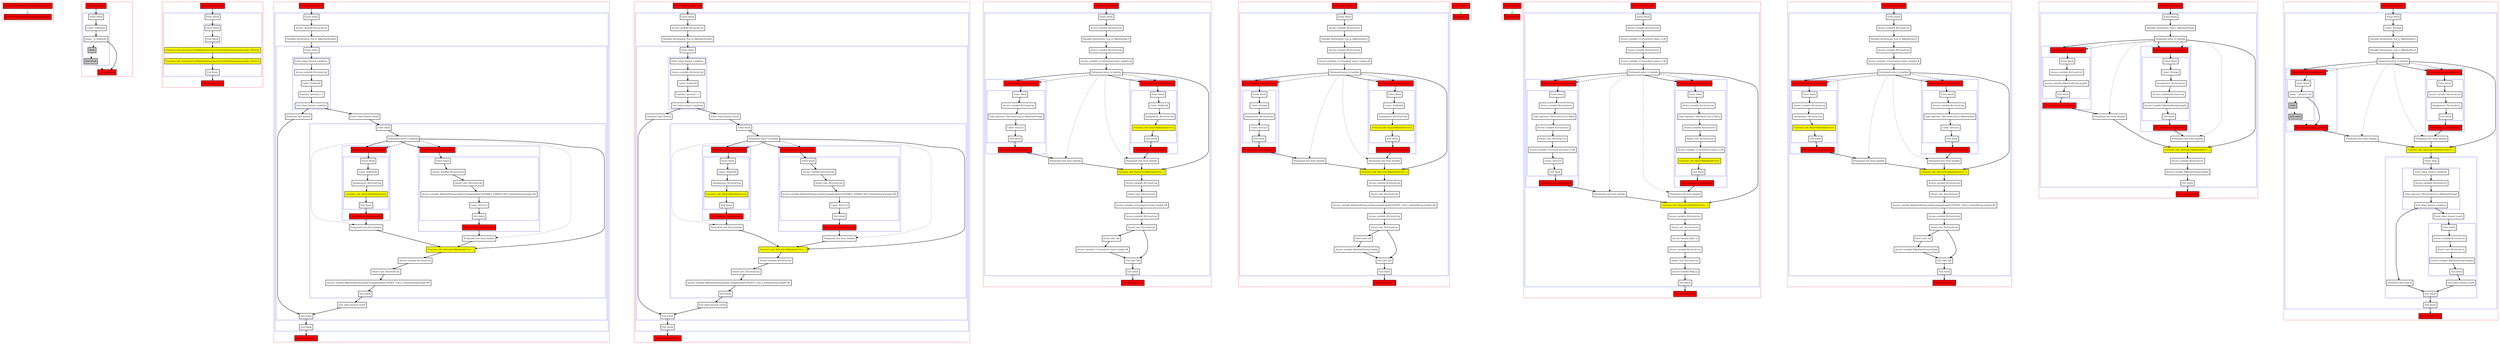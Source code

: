 digraph flowFromTwoInplaceLambdas_kt {
    graph [nodesep=3]
    node [shape=box penwidth=2]
    edge [penwidth=2]

    subgraph cluster_0 {
        color=red
        0 [label="Enter file flowFromTwoInplaceLambdas.kt" style="filled" fillcolor=red];
        1 [label="Exit file flowFromTwoInplaceLambdas.kt" style="filled" fillcolor=red];
    }
    0 -> {1} [color=green];

    subgraph cluster_1 {
        color=red
        2 [label="Enter function n" style="filled" fillcolor=red];
        subgraph cluster_2 {
            color=blue
            3 [label="Enter block"];
            4 [label="Const: Null(null)"];
            5 [label="Jump: ^n Null(null)"];
            6 [label="Stub" style="filled" fillcolor=gray];
            7 [label="Exit block" style="filled" fillcolor=gray];
        }
        8 [label="Exit function n" style="filled" fillcolor=red];
    }
    2 -> {3};
    3 -> {4};
    4 -> {5};
    5 -> {8};
    5 -> {6} [style=dotted];
    6 -> {7} [style=dotted];
    7 -> {8} [style=dotted];

    subgraph cluster_3 {
        color=red
        9 [label="Enter function run2" style="filled" fillcolor=red];
        subgraph cluster_4 {
            color=blue
            10 [label="Enter block"];
            subgraph cluster_5 {
                color=blue
                11 [label="Enter block"];
                12 [label="Exit block"];
            }
            13 [label="Function call: R|<local>/x|.R|SubstitutionOverride<kotlin/Function0.invoke: R|T|>|()" style="filled" fillcolor=yellow];
            14 [label="Function call: R|<local>/y|.R|SubstitutionOverride<kotlin/Function0.invoke: R|T|>|()" style="filled" fillcolor=yellow];
            15 [label="Exit block"];
        }
        16 [label="Exit function run2" style="filled" fillcolor=red];
    }
    9 -> {10};
    10 -> {11};
    11 -> {12};
    12 -> {13};
    13 -> {14};
    14 -> {15};
    15 -> {16};

    subgraph cluster_6 {
        color=red
        17 [label="Enter function test1" style="filled" fillcolor=red];
        subgraph cluster_7 {
            color=blue
            18 [label="Enter block"];
            19 [label="Access variable R|<local>/x|"];
            20 [label="Variable declaration: lvar p: R|kotlin/String?|"];
            subgraph cluster_8 {
                color=blue
                21 [label="Enter when"];
                subgraph cluster_9 {
                    color=blue
                    22 [label="Enter when branch condition "];
                    23 [label="Access variable R|<local>/p|"];
                    24 [label="Const: Null(null)"];
                    25 [label="Equality operator !="];
                    26 [label="Exit when branch condition"];
                }
                27 [label="Synthetic else branch"];
                28 [label="Enter when branch result"];
                subgraph cluster_10 {
                    color=blue
                    29 [label="Enter block"];
                    30 [label="Postponed enter to lambda"];
                    subgraph cluster_11 {
                        color=blue
                        31 [label="Enter function <anonymous>" style="filled" fillcolor=red];
                        subgraph cluster_12 {
                            color=blue
                            32 [label="Enter block"];
                            33 [label="Access variable R|<local>/p|"];
                            34 [label="Smart cast: R|<local>/p|"];
                            35 [label="Access variable R|kotlin/String.length<Inapplicable(UNSTABLE_SMARTCAST): kotlin/String.length>#|"];
                            36 [label="Const: Int(123)"];
                            37 [label="Exit block"];
                        }
                        38 [label="Exit function <anonymous>" style="filled" fillcolor=red];
                    }
                    subgraph cluster_13 {
                        color=blue
                        39 [label="Enter function <anonymous>" style="filled" fillcolor=red];
                        subgraph cluster_14 {
                            color=blue
                            40 [label="Enter block"];
                            41 [label="Const: Null(null)"];
                            42 [label="Assignment: R|<local>/p|"];
                            43 [label="Function call: R|/n|<R|kotlin/Int?|>()" style="filled" fillcolor=yellow];
                            44 [label="Exit block"];
                        }
                        45 [label="Exit function <anonymous>" style="filled" fillcolor=red];
                    }
                    46 [label="Postponed exit from lambda"];
                    47 [label="Postponed exit from lambda"];
                    48 [label="Function call: R|/run2|<R|kotlin/Int?|>(...)" style="filled" fillcolor=yellow];
                    49 [label="Access variable R|<local>/p|"];
                    50 [label="Smart cast: R|<local>/p|"];
                    51 [label="Access variable R|kotlin/String.length<Inapplicable(UNSAFE_CALL): kotlin/String.length>#|"];
                    52 [label="Exit block"];
                }
                53 [label="Exit when branch result"];
                54 [label="Exit when"];
            }
            55 [label="Exit block"];
        }
        56 [label="Exit function test1" style="filled" fillcolor=red];
    }
    17 -> {18};
    18 -> {19};
    19 -> {20};
    20 -> {21};
    21 -> {22};
    22 -> {23};
    23 -> {24};
    24 -> {25};
    25 -> {26};
    26 -> {27 28};
    27 -> {54};
    28 -> {29};
    29 -> {30};
    30 -> {31 39 48};
    30 -> {46 47} [style=dotted];
    30 -> {31 39} [style=dashed];
    31 -> {32};
    32 -> {33};
    33 -> {34};
    34 -> {35};
    35 -> {36};
    36 -> {37};
    37 -> {38};
    38 -> {46};
    39 -> {40};
    40 -> {41};
    41 -> {42};
    42 -> {43};
    43 -> {44};
    44 -> {45};
    45 -> {47};
    46 -> {48};
    47 -> {48};
    48 -> {49};
    49 -> {50};
    50 -> {51};
    51 -> {52};
    52 -> {53};
    53 -> {54};
    54 -> {55};
    55 -> {56};

    subgraph cluster_15 {
        color=red
        57 [label="Enter function test1_tail" style="filled" fillcolor=red];
        subgraph cluster_16 {
            color=blue
            58 [label="Enter block"];
            59 [label="Access variable R|<local>/x|"];
            60 [label="Variable declaration: lvar p: R|kotlin/String?|"];
            subgraph cluster_17 {
                color=blue
                61 [label="Enter when"];
                subgraph cluster_18 {
                    color=blue
                    62 [label="Enter when branch condition "];
                    63 [label="Access variable R|<local>/p|"];
                    64 [label="Const: Null(null)"];
                    65 [label="Equality operator !="];
                    66 [label="Exit when branch condition"];
                }
                67 [label="Synthetic else branch"];
                68 [label="Enter when branch result"];
                subgraph cluster_19 {
                    color=blue
                    69 [label="Enter block"];
                    70 [label="Postponed enter to lambda"];
                    subgraph cluster_20 {
                        color=blue
                        71 [label="Enter function <anonymous>" style="filled" fillcolor=red];
                        subgraph cluster_21 {
                            color=blue
                            72 [label="Enter block"];
                            73 [label="Access variable R|<local>/p|"];
                            74 [label="Smart cast: R|<local>/p|"];
                            75 [label="Access variable R|kotlin/String.length<Inapplicable(UNSTABLE_SMARTCAST): kotlin/String.length>#|"];
                            76 [label="Const: Int(123)"];
                            77 [label="Exit block"];
                        }
                        78 [label="Exit function <anonymous>" style="filled" fillcolor=red];
                    }
                    subgraph cluster_22 {
                        color=blue
                        79 [label="Enter function <anonymous>" style="filled" fillcolor=red];
                        subgraph cluster_23 {
                            color=blue
                            80 [label="Enter block"];
                            81 [label="Const: Null(null)"];
                            82 [label="Assignment: R|<local>/p|"];
                            83 [label="Function call: R|/n|<R|kotlin/Int?|>()" style="filled" fillcolor=yellow];
                            84 [label="Exit block"];
                        }
                        85 [label="Exit function <anonymous>" style="filled" fillcolor=red];
                    }
                    86 [label="Postponed exit from lambda"];
                    87 [label="Postponed exit from lambda"];
                    88 [label="Function call: R|/run2|<R|kotlin/Int?|>(...)" style="filled" fillcolor=yellow];
                    89 [label="Access variable R|<local>/p|"];
                    90 [label="Smart cast: R|<local>/p|"];
                    91 [label="Access variable R|kotlin/String.length<Inapplicable(UNSAFE_CALL): kotlin/String.length>#|"];
                    92 [label="Exit block"];
                }
                93 [label="Exit when branch result"];
                94 [label="Exit when"];
            }
            95 [label="Exit block"];
        }
        96 [label="Exit function test1_tail" style="filled" fillcolor=red];
    }
    57 -> {58};
    58 -> {59};
    59 -> {60};
    60 -> {61};
    61 -> {62};
    62 -> {63};
    63 -> {64};
    64 -> {65};
    65 -> {66};
    66 -> {67 68};
    67 -> {94};
    68 -> {69};
    69 -> {70};
    70 -> {71 79 88};
    70 -> {86 87} [style=dotted];
    70 -> {71 79} [style=dashed];
    71 -> {72};
    72 -> {73};
    73 -> {74};
    74 -> {75};
    75 -> {76};
    76 -> {77};
    77 -> {78};
    78 -> {86};
    79 -> {80};
    80 -> {81};
    81 -> {82};
    82 -> {83};
    83 -> {84};
    84 -> {85};
    85 -> {87};
    86 -> {88};
    87 -> {88};
    88 -> {89};
    89 -> {90};
    90 -> {91};
    91 -> {92};
    92 -> {93};
    93 -> {94};
    94 -> {95};
    95 -> {96};

    subgraph cluster_24 {
        color=red
        97 [label="Enter function test2" style="filled" fillcolor=red];
        subgraph cluster_25 {
            color=blue
            98 [label="Enter block"];
            99 [label="Access variable R|<local>/x|"];
            100 [label="Variable declaration: lvar p: R|kotlin/Any?|"];
            101 [label="Access variable R|<local>/p|"];
            102 [label="Access variable <Unresolved name: length>#"];
            103 [label="Postponed enter to lambda"];
            subgraph cluster_26 {
                color=blue
                104 [label="Enter function <anonymous>" style="filled" fillcolor=red];
                subgraph cluster_27 {
                    color=blue
                    105 [label="Enter block"];
                    106 [label="Access variable R|<local>/p|"];
                    107 [label="Type operator: (R|<local>/p| as R|kotlin/String|)"];
                    108 [label="Const: Int(123)"];
                    109 [label="Exit block"];
                }
                110 [label="Exit function <anonymous>" style="filled" fillcolor=red];
            }
            subgraph cluster_28 {
                color=blue
                111 [label="Enter function <anonymous>" style="filled" fillcolor=red];
                subgraph cluster_29 {
                    color=blue
                    112 [label="Enter block"];
                    113 [label="Const: Null(null)"];
                    114 [label="Assignment: R|<local>/p|"];
                    115 [label="Function call: R|/n|<R|kotlin/Int?|>()" style="filled" fillcolor=yellow];
                    116 [label="Exit block"];
                }
                117 [label="Exit function <anonymous>" style="filled" fillcolor=red];
            }
            118 [label="Postponed exit from lambda"];
            119 [label="Postponed exit from lambda"];
            120 [label="Function call: R|/run2|<R|kotlin/Int?|>(...)" style="filled" fillcolor=yellow];
            121 [label="Access variable R|<local>/p|"];
            122 [label="Smart cast: R|<local>/p|"];
            123 [label="Access variable <Unresolved name: length>#"];
            124 [label="Access variable R|<local>/p|"];
            125 [label="Smart cast: R|<local>/p|"];
            126 [label="Enter safe call"];
            127 [label="Access variable <Unresolved name: length>#"];
            128 [label="Exit safe call"];
            129 [label="Exit block"];
        }
        130 [label="Exit function test2" style="filled" fillcolor=red];
    }
    97 -> {98};
    98 -> {99};
    99 -> {100};
    100 -> {101};
    101 -> {102};
    102 -> {103};
    103 -> {104 111 120};
    103 -> {118 119} [style=dotted];
    103 -> {104 111} [style=dashed];
    104 -> {105};
    105 -> {106};
    106 -> {107};
    107 -> {108};
    108 -> {109};
    109 -> {110};
    110 -> {118};
    111 -> {112};
    112 -> {113};
    113 -> {114};
    114 -> {115};
    115 -> {116};
    116 -> {117};
    117 -> {119};
    118 -> {120};
    119 -> {120};
    120 -> {121};
    121 -> {122};
    122 -> {123};
    123 -> {124};
    124 -> {125};
    125 -> {126 128};
    126 -> {127};
    127 -> {128};
    128 -> {129};
    129 -> {130};

    subgraph cluster_30 {
        color=red
        131 [label="Enter function test3" style="filled" fillcolor=red];
        subgraph cluster_31 {
            color=blue
            132 [label="Enter block"];
            133 [label="Access variable R|<local>/x|"];
            134 [label="Variable declaration: lvar p: R|kotlin/Any?|"];
            135 [label="Access variable R|<local>/p|"];
            136 [label="Access variable <Unresolved name: length>#"];
            137 [label="Postponed enter to lambda"];
            subgraph cluster_32 {
                color=blue
                138 [label="Enter function <anonymous>" style="filled" fillcolor=red];
                subgraph cluster_33 {
                    color=blue
                    139 [label="Enter block"];
                    140 [label="Const: String()"];
                    141 [label="Assignment: R|<local>/p|"];
                    142 [label="Const: Int(123)"];
                    143 [label="Exit block"];
                }
                144 [label="Exit function <anonymous>" style="filled" fillcolor=red];
            }
            subgraph cluster_34 {
                color=blue
                145 [label="Enter function <anonymous>" style="filled" fillcolor=red];
                subgraph cluster_35 {
                    color=blue
                    146 [label="Enter block"];
                    147 [label="Const: Null(null)"];
                    148 [label="Assignment: R|<local>/p|"];
                    149 [label="Function call: R|/n|<R|kotlin/Int?|>()" style="filled" fillcolor=yellow];
                    150 [label="Exit block"];
                }
                151 [label="Exit function <anonymous>" style="filled" fillcolor=red];
            }
            152 [label="Postponed exit from lambda"];
            153 [label="Postponed exit from lambda"];
            154 [label="Function call: R|/run2|<R|kotlin/Int?|>(...)" style="filled" fillcolor=yellow];
            155 [label="Access variable R|<local>/p|"];
            156 [label="Smart cast: R|<local>/p|"];
            157 [label="Access variable R|kotlin/String.length<Inapplicable(UNSAFE_CALL): kotlin/String.length>#|"];
            158 [label="Access variable R|<local>/p|"];
            159 [label="Smart cast: R|<local>/p|"];
            160 [label="Enter safe call"];
            161 [label="Access variable R|kotlin/String.length|"];
            162 [label="Exit safe call"];
            163 [label="Exit block"];
        }
        164 [label="Exit function test3" style="filled" fillcolor=red];
    }
    131 -> {132};
    132 -> {133};
    133 -> {134};
    134 -> {135};
    135 -> {136};
    136 -> {137};
    137 -> {138 145 154};
    137 -> {152 153} [style=dotted];
    137 -> {138 145} [style=dashed];
    138 -> {139};
    139 -> {140};
    140 -> {141};
    141 -> {142};
    142 -> {143};
    143 -> {144};
    144 -> {152};
    145 -> {146};
    146 -> {147};
    147 -> {148};
    148 -> {149};
    149 -> {150};
    150 -> {151};
    151 -> {153};
    152 -> {154};
    153 -> {154};
    154 -> {155};
    155 -> {156};
    156 -> {157};
    157 -> {158};
    158 -> {159};
    159 -> {160 162};
    160 -> {161};
    161 -> {162};
    162 -> {163};
    163 -> {164};

    subgraph cluster_36 {
        color=red
        165 [label="Enter class I1" style="filled" fillcolor=red];
        166 [label="Exit class I1" style="filled" fillcolor=red];
    }
    165 -> {166} [color=green];

    subgraph cluster_37 {
        color=red
        167 [label="Enter class I2" style="filled" fillcolor=red];
        168 [label="Exit class I2" style="filled" fillcolor=red];
    }
    167 -> {168} [color=green];

    subgraph cluster_38 {
        color=red
        169 [label="Enter function test4" style="filled" fillcolor=red];
        subgraph cluster_39 {
            color=blue
            170 [label="Enter block"];
            171 [label="Access variable R|<local>/x|"];
            172 [label="Access variable <Unresolved name: x>#"];
            173 [label="Access variable R|<local>/x|"];
            174 [label="Access variable <Unresolved name: y>#"];
            175 [label="Postponed enter to lambda"];
            subgraph cluster_40 {
                color=blue
                176 [label="Enter function <anonymous>" style="filled" fillcolor=red];
                subgraph cluster_41 {
                    color=blue
                    177 [label="Enter block"];
                    178 [label="Access variable R|<local>/x|"];
                    179 [label="Type operator: (R|<local>/x| as R|I2|)"];
                    180 [label="Access variable R|<local>/x|"];
                    181 [label="Smart cast: R|<local>/x|"];
                    182 [label="Access variable <Unresolved name: x>#"];
                    183 [label="Const: Int(123)"];
                    184 [label="Exit block"];
                }
                185 [label="Exit function <anonymous>" style="filled" fillcolor=red];
            }
            subgraph cluster_42 {
                color=blue
                186 [label="Enter function <anonymous>" style="filled" fillcolor=red];
                subgraph cluster_43 {
                    color=blue
                    187 [label="Enter block"];
                    188 [label="Access variable R|<local>/x|"];
                    189 [label="Type operator: (R|<local>/x| as R|I1|)"];
                    190 [label="Access variable R|<local>/x|"];
                    191 [label="Smart cast: R|<local>/x|"];
                    192 [label="Access variable <Unresolved name: y>#"];
                    193 [label="Function call: R|/n|<R|kotlin/Int?|>()" style="filled" fillcolor=yellow];
                    194 [label="Exit block"];
                }
                195 [label="Exit function <anonymous>" style="filled" fillcolor=red];
            }
            196 [label="Postponed exit from lambda"];
            197 [label="Postponed exit from lambda"];
            198 [label="Function call: R|/run2|<R|kotlin/Int?|>(...)" style="filled" fillcolor=yellow];
            199 [label="Access variable R|<local>/x|"];
            200 [label="Smart cast: R|<local>/x|"];
            201 [label="Access variable R|/I1.x|"];
            202 [label="Access variable R|<local>/x|"];
            203 [label="Smart cast: R|<local>/x|"];
            204 [label="Access variable R|/I2.y|"];
            205 [label="Exit block"];
        }
        206 [label="Exit function test4" style="filled" fillcolor=red];
    }
    169 -> {170};
    170 -> {171};
    171 -> {172};
    172 -> {173};
    173 -> {174};
    174 -> {175};
    175 -> {176 186 198};
    175 -> {196 197} [style=dotted];
    175 -> {176 186} [style=dashed];
    176 -> {177};
    177 -> {178};
    178 -> {179};
    179 -> {180};
    180 -> {181};
    181 -> {182};
    182 -> {183};
    183 -> {184};
    184 -> {185};
    185 -> {196};
    186 -> {187};
    187 -> {188};
    188 -> {189};
    189 -> {190};
    190 -> {191};
    191 -> {192};
    192 -> {193};
    193 -> {194};
    194 -> {195};
    195 -> {197};
    196 -> {198};
    197 -> {198};
    198 -> {199};
    199 -> {200};
    200 -> {201};
    201 -> {202};
    202 -> {203};
    203 -> {204};
    204 -> {205};
    205 -> {206};

    subgraph cluster_44 {
        color=red
        207 [label="Enter function test5" style="filled" fillcolor=red];
        subgraph cluster_45 {
            color=blue
            208 [label="Enter block"];
            209 [label="Access variable R|<local>/x|"];
            210 [label="Variable declaration: lvar p: R|kotlin/Any?|"];
            211 [label="Access variable R|<local>/p|"];
            212 [label="Access variable <Unresolved name: length>#"];
            213 [label="Postponed enter to lambda"];
            subgraph cluster_46 {
                color=blue
                214 [label="Enter function <anonymous>" style="filled" fillcolor=red];
                subgraph cluster_47 {
                    color=blue
                    215 [label="Enter block"];
                    216 [label="Access variable R|<local>/q|"];
                    217 [label="Assignment: R|<local>/p|"];
                    218 [label="Function call: R|/n|<R|kotlin/Int?|>()" style="filled" fillcolor=yellow];
                    219 [label="Exit block"];
                }
                220 [label="Exit function <anonymous>" style="filled" fillcolor=red];
            }
            subgraph cluster_48 {
                color=blue
                221 [label="Enter function <anonymous>" style="filled" fillcolor=red];
                subgraph cluster_49 {
                    color=blue
                    222 [label="Enter block"];
                    223 [label="Access variable R|<local>/p|"];
                    224 [label="Type operator: (R|<local>/p| as R|kotlin/Int|)"];
                    225 [label="Const: Int(123)"];
                    226 [label="Exit block"];
                }
                227 [label="Exit function <anonymous>" style="filled" fillcolor=red];
            }
            228 [label="Postponed exit from lambda"];
            229 [label="Postponed exit from lambda"];
            230 [label="Function call: R|/run2|<R|kotlin/Int?|>(...)" style="filled" fillcolor=yellow];
            231 [label="Access variable R|<local>/p|"];
            232 [label="Smart cast: R|<local>/p|"];
            233 [label="Access variable R|kotlin/String.length<Inapplicable(UNSAFE_CALL): kotlin/String.length>#|"];
            234 [label="Access variable R|<local>/p|"];
            235 [label="Smart cast: R|<local>/p|"];
            236 [label="Enter safe call"];
            237 [label="Access variable R|kotlin/String.length|"];
            238 [label="Exit safe call"];
            239 [label="Exit block"];
        }
        240 [label="Exit function test5" style="filled" fillcolor=red];
    }
    207 -> {208};
    208 -> {209};
    209 -> {210};
    210 -> {211};
    211 -> {212};
    212 -> {213};
    213 -> {214 221 230};
    213 -> {228 229} [style=dotted];
    213 -> {214 221} [style=dashed];
    214 -> {215};
    215 -> {216};
    216 -> {217};
    217 -> {218};
    218 -> {219};
    219 -> {220};
    220 -> {228};
    221 -> {222};
    222 -> {223};
    223 -> {224};
    224 -> {225};
    225 -> {226};
    226 -> {227};
    227 -> {229};
    228 -> {230};
    229 -> {230};
    230 -> {231};
    231 -> {232};
    232 -> {233};
    233 -> {234};
    234 -> {235};
    235 -> {236 238};
    236 -> {237};
    237 -> {238};
    238 -> {239};
    239 -> {240};

    subgraph cluster_50 {
        color=red
        241 [label="Enter function test6" style="filled" fillcolor=red];
        subgraph cluster_51 {
            color=blue
            242 [label="Enter block"];
            243 [label="Variable declaration: lval x: R|kotlin/String|"];
            244 [label="Postponed enter to lambda"];
            subgraph cluster_52 {
                color=blue
                245 [label="Enter function <anonymous>" style="filled" fillcolor=red];
                subgraph cluster_53 {
                    color=blue
                    246 [label="Enter block"];
                    247 [label="Access variable R|<local>/x|"];
                    248 [label="Access variable R|kotlin/String.length|"];
                    249 [label="Exit block"];
                }
                250 [label="Exit function <anonymous>" style="filled" fillcolor=red];
            }
            subgraph cluster_54 {
                color=blue
                251 [label="Enter function <anonymous>" style="filled" fillcolor=red];
                subgraph cluster_55 {
                    color=blue
                    252 [label="Enter block"];
                    253 [label="Const: String()"];
                    254 [label="Assignment: R|<local>/x|"];
                    255 [label="Access variable R|<local>/x|"];
                    256 [label="Access variable R|kotlin/String.length|"];
                    257 [label="Exit block"];
                }
                258 [label="Exit function <anonymous>" style="filled" fillcolor=red];
            }
            259 [label="Postponed exit from lambda"];
            260 [label="Postponed exit from lambda"];
            261 [label="Function call: R|/run2|<R|kotlin/Int|>(...)" style="filled" fillcolor=yellow];
            262 [label="Access variable R|<local>/x|"];
            263 [label="Access variable R|kotlin/String.length|"];
            264 [label="Exit block"];
        }
        265 [label="Exit function test6" style="filled" fillcolor=red];
    }
    241 -> {242};
    242 -> {243};
    243 -> {244};
    244 -> {245 251 261};
    244 -> {259 260} [style=dotted];
    244 -> {245 251} [style=dashed];
    245 -> {246};
    246 -> {247};
    247 -> {248};
    248 -> {249};
    249 -> {250};
    250 -> {259};
    251 -> {252};
    252 -> {253};
    253 -> {254};
    254 -> {255};
    255 -> {256};
    256 -> {257};
    257 -> {258};
    258 -> {260};
    259 -> {261};
    260 -> {261};
    261 -> {262};
    262 -> {263};
    263 -> {264};
    264 -> {265};

    subgraph cluster_56 {
        color=red
        266 [label="Enter function test7" style="filled" fillcolor=red];
        subgraph cluster_57 {
            color=blue
            267 [label="Enter block"];
            268 [label="Const: String()"];
            269 [label="Variable declaration: lval x: R|kotlin/Any?|"];
            270 [label="Variable declaration: lval y: R|kotlin/Any?|"];
            271 [label="Postponed enter to lambda"];
            subgraph cluster_58 {
                color=blue
                272 [label="Enter function <anonymous>" style="filled" fillcolor=red];
                subgraph cluster_59 {
                    color=blue
                    273 [label="Enter block"];
                    274 [label="Jump: ^@run2 Unit"];
                    275 [label="Stub" style="filled" fillcolor=gray];
                    276 [label="Exit block" style="filled" fillcolor=gray];
                }
                277 [label="Exit function <anonymous>" style="filled" fillcolor=red];
            }
            subgraph cluster_60 {
                color=blue
                278 [label="Enter function <anonymous>" style="filled" fillcolor=red];
                subgraph cluster_61 {
                    color=blue
                    279 [label="Enter block"];
                    280 [label="Access variable R|<local>/x|"];
                    281 [label="Assignment: R|<local>/y|"];
                    282 [label="Exit block"];
                }
                283 [label="Exit function <anonymous>" style="filled" fillcolor=red];
            }
            284 [label="Postponed exit from lambda"];
            285 [label="Postponed exit from lambda"];
            286 [label="Function call: R|/run2|<R|kotlin/Unit|>(...)" style="filled" fillcolor=yellow];
            subgraph cluster_62 {
                color=blue
                287 [label="Enter when"];
                subgraph cluster_63 {
                    color=blue
                    288 [label="Enter when branch condition "];
                    289 [label="Access variable R|<local>/y|"];
                    290 [label="Type operator: (R|<local>/y| is R|kotlin/String|)"];
                    291 [label="Exit when branch condition"];
                }
                292 [label="Synthetic else branch"];
                293 [label="Enter when branch result"];
                subgraph cluster_64 {
                    color=blue
                    294 [label="Enter block"];
                    295 [label="Access variable R|<local>/x|"];
                    296 [label="Smart cast: R|<local>/x|"];
                    297 [label="Access variable R|kotlin/String.length|"];
                    298 [label="Exit block"];
                }
                299 [label="Exit when branch result"];
                300 [label="Exit when"];
            }
            301 [label="Exit block"];
        }
        302 [label="Exit function test7" style="filled" fillcolor=red];
    }
    266 -> {267};
    267 -> {268};
    268 -> {269};
    269 -> {270};
    270 -> {271};
    271 -> {272 278 286};
    271 -> {284 285} [style=dotted];
    271 -> {272 278} [style=dashed];
    272 -> {273};
    273 -> {274};
    274 -> {277};
    274 -> {275} [style=dotted];
    275 -> {276} [style=dotted];
    276 -> {277} [style=dotted];
    277 -> {284};
    278 -> {279};
    279 -> {280};
    280 -> {281};
    281 -> {282};
    282 -> {283};
    283 -> {285};
    284 -> {286};
    285 -> {286};
    286 -> {287};
    287 -> {288};
    288 -> {289};
    289 -> {290};
    290 -> {291};
    291 -> {292 293};
    292 -> {300};
    293 -> {294};
    294 -> {295};
    295 -> {296};
    296 -> {297};
    297 -> {298};
    298 -> {299};
    299 -> {300};
    300 -> {301};
    301 -> {302};

}
